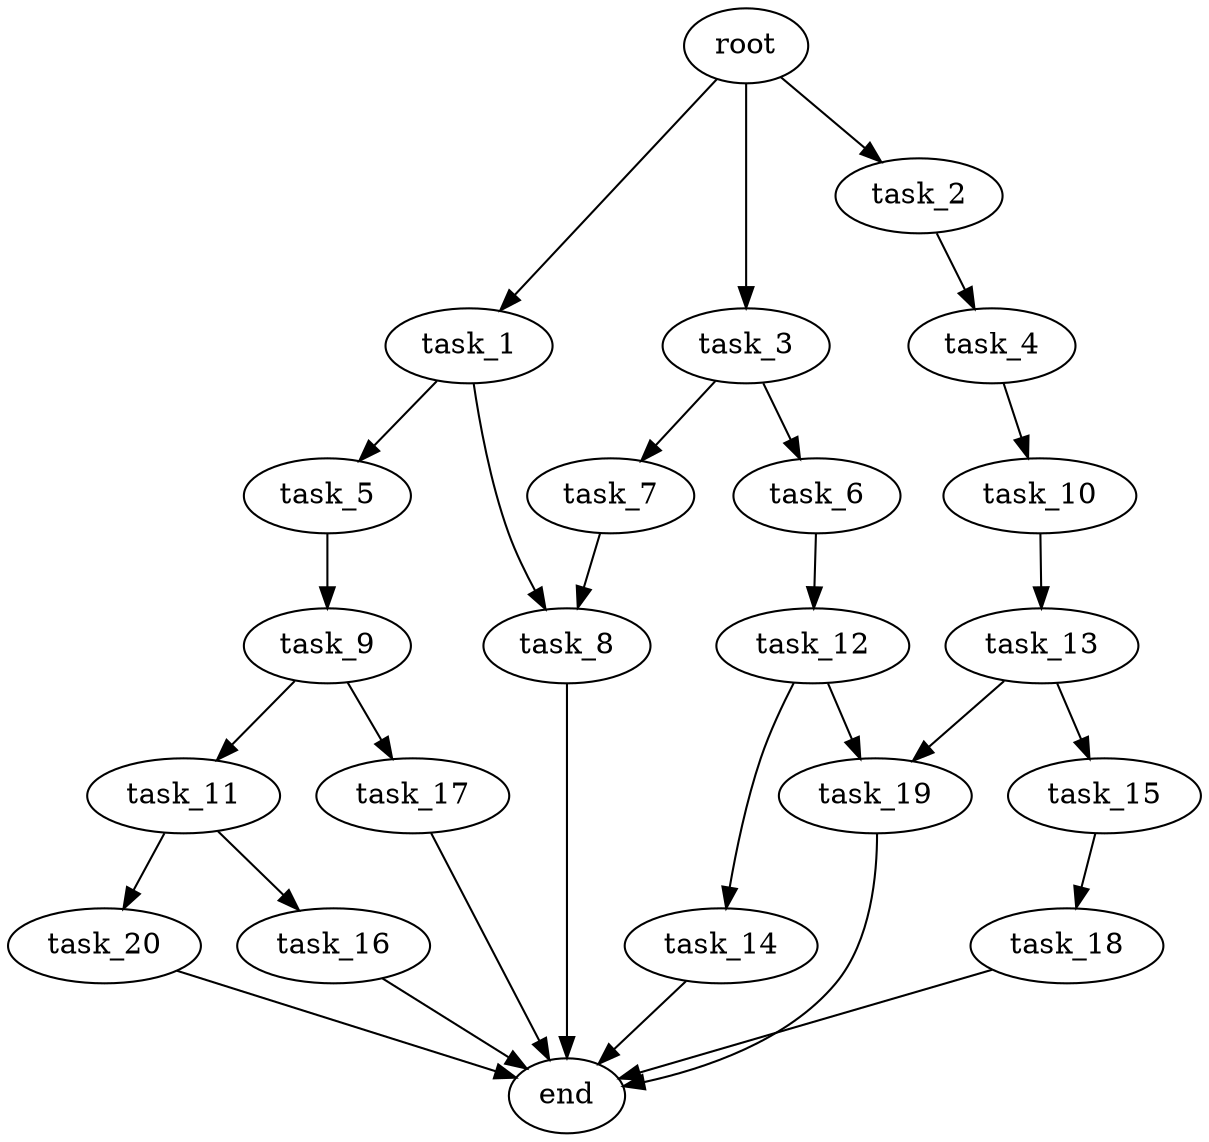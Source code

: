 digraph G {
  root [size="0.000000e+00"];
  task_1 [size="1.066403e+09"];
  task_2 [size="5.294703e+07"];
  task_3 [size="3.083366e+09"];
  task_4 [size="3.599815e+09"];
  task_5 [size="2.698395e+09"];
  task_6 [size="1.325938e+09"];
  task_7 [size="1.874730e+09"];
  task_8 [size="4.488988e+09"];
  task_9 [size="5.547845e+09"];
  task_10 [size="4.081034e+09"];
  task_11 [size="2.635928e+08"];
  task_12 [size="3.539789e+09"];
  task_13 [size="9.315495e+08"];
  task_14 [size="5.980840e+09"];
  task_15 [size="3.244979e+09"];
  task_16 [size="3.852994e+09"];
  task_17 [size="2.919182e+09"];
  task_18 [size="3.878608e+09"];
  task_19 [size="8.479105e+08"];
  task_20 [size="9.011459e+09"];
  end [size="0.000000e+00"];

  root -> task_1 [size="1.000000e-12"];
  root -> task_2 [size="1.000000e-12"];
  root -> task_3 [size="1.000000e-12"];
  task_1 -> task_5 [size="2.698395e+08"];
  task_1 -> task_8 [size="2.244494e+08"];
  task_2 -> task_4 [size="3.599815e+08"];
  task_3 -> task_6 [size="1.325938e+08"];
  task_3 -> task_7 [size="1.874730e+08"];
  task_4 -> task_10 [size="4.081034e+08"];
  task_5 -> task_9 [size="5.547845e+08"];
  task_6 -> task_12 [size="3.539789e+08"];
  task_7 -> task_8 [size="2.244494e+08"];
  task_8 -> end [size="1.000000e-12"];
  task_9 -> task_11 [size="2.635928e+07"];
  task_9 -> task_17 [size="2.919182e+08"];
  task_10 -> task_13 [size="9.315495e+07"];
  task_11 -> task_16 [size="3.852994e+08"];
  task_11 -> task_20 [size="9.011459e+08"];
  task_12 -> task_14 [size="5.980840e+08"];
  task_12 -> task_19 [size="4.239552e+07"];
  task_13 -> task_15 [size="3.244979e+08"];
  task_13 -> task_19 [size="4.239552e+07"];
  task_14 -> end [size="1.000000e-12"];
  task_15 -> task_18 [size="3.878608e+08"];
  task_16 -> end [size="1.000000e-12"];
  task_17 -> end [size="1.000000e-12"];
  task_18 -> end [size="1.000000e-12"];
  task_19 -> end [size="1.000000e-12"];
  task_20 -> end [size="1.000000e-12"];
}
